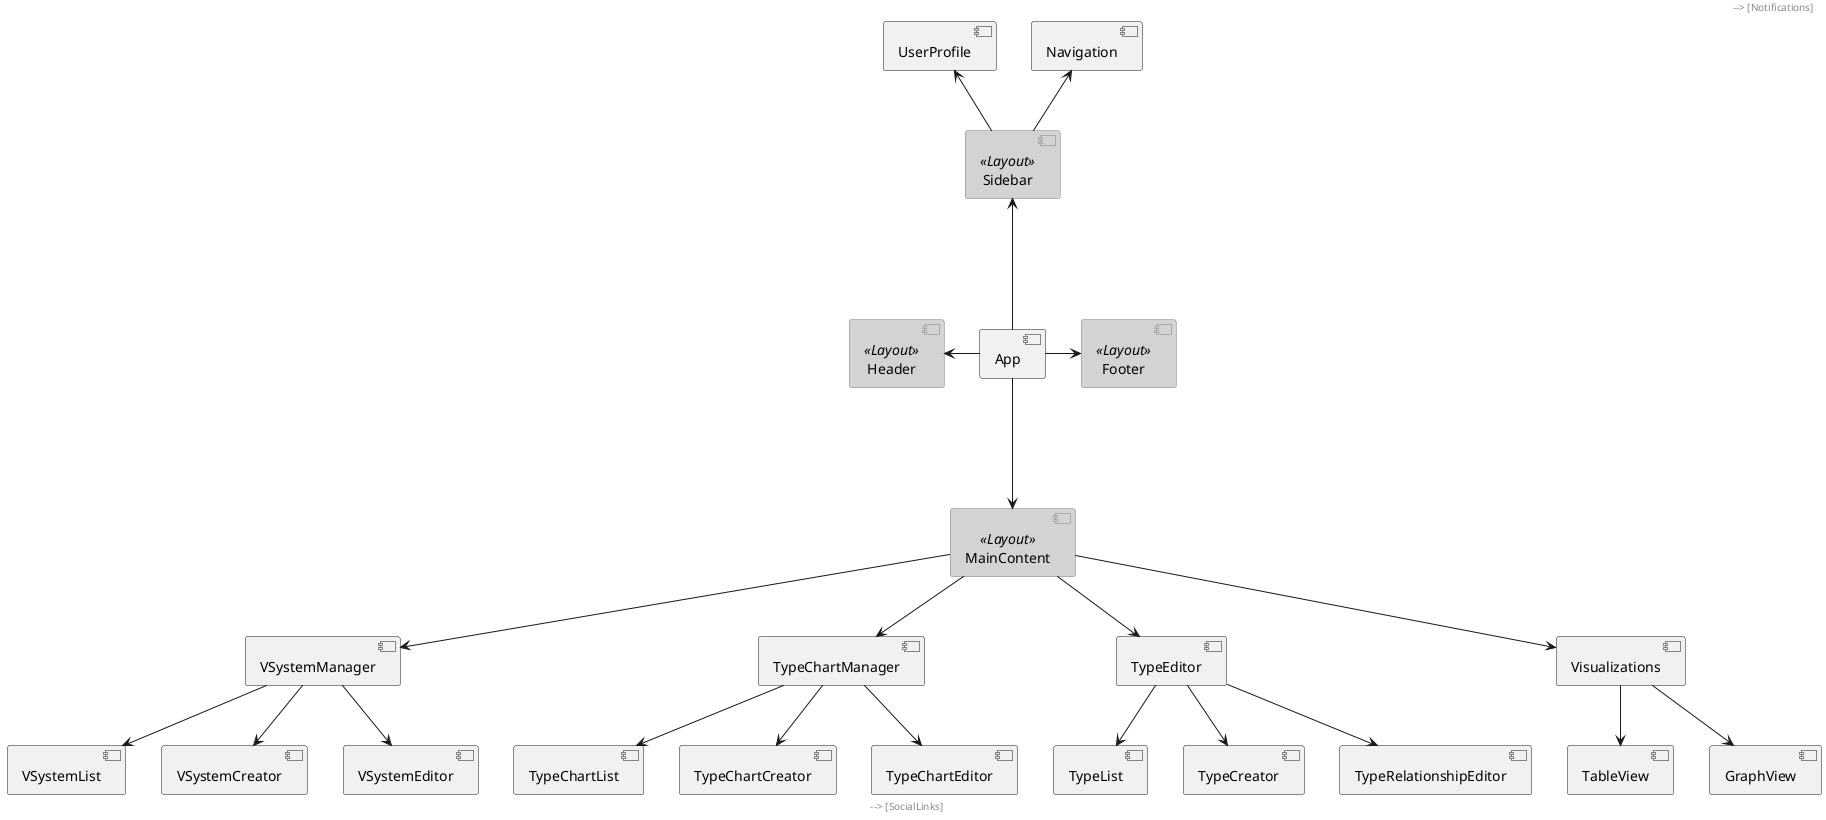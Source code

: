 @startuml vsystem
    skinparam component {
    FontSize 14
    BackgroundColor<<Layout>> LightGrey
    BorderColor<<Layout>> Grey
    }

    [App] as app
    [VSystemManager] as vsysmanager
    [TypeChartManager] as typechartmanager
    [TypeEditor] as typeeditor
    [Visualizations] as visualizations
    [TableView] as tableview
    [GraphView] as graphview
    [Header] as header <<Layout>>
    [Sidebar] as sidebar <<Layout>>
    [MainContent] as maincontent <<Layout>>
    [Footer] as footer <<Layout>>

    app -left--> header
    app -right--> footer
    app -up--> sidebar
    app ---> maincontent

    maincontent --> vsysmanager
    maincontent --> typechartmanager
    maincontent --> typeeditor
    maincontent --> visualizations

    vsysmanager --> [VSystemList]
    vsysmanager --> [VSystemCreator]
    vsysmanager --> [VSystemEditor]

    typechartmanager --> [TypeChartList]
    typechartmanager --> [TypeChartCreator]
    typechartmanager --> [TypeChartEditor]

    typeeditor --> [TypeList]
    typeeditor --> [TypeCreator]
    typeeditor --> [TypeRelationshipEditor]

    visualizations --> tableview
    visualizations --> graphview

    sidebar -up-> [Navigation]
    sidebar -up-> [UserProfile]

    header --> [SearchBar]
    header --> [Notifications]

    footer --> [Copyright]
    footer --> [SocialLinks]
@enduml